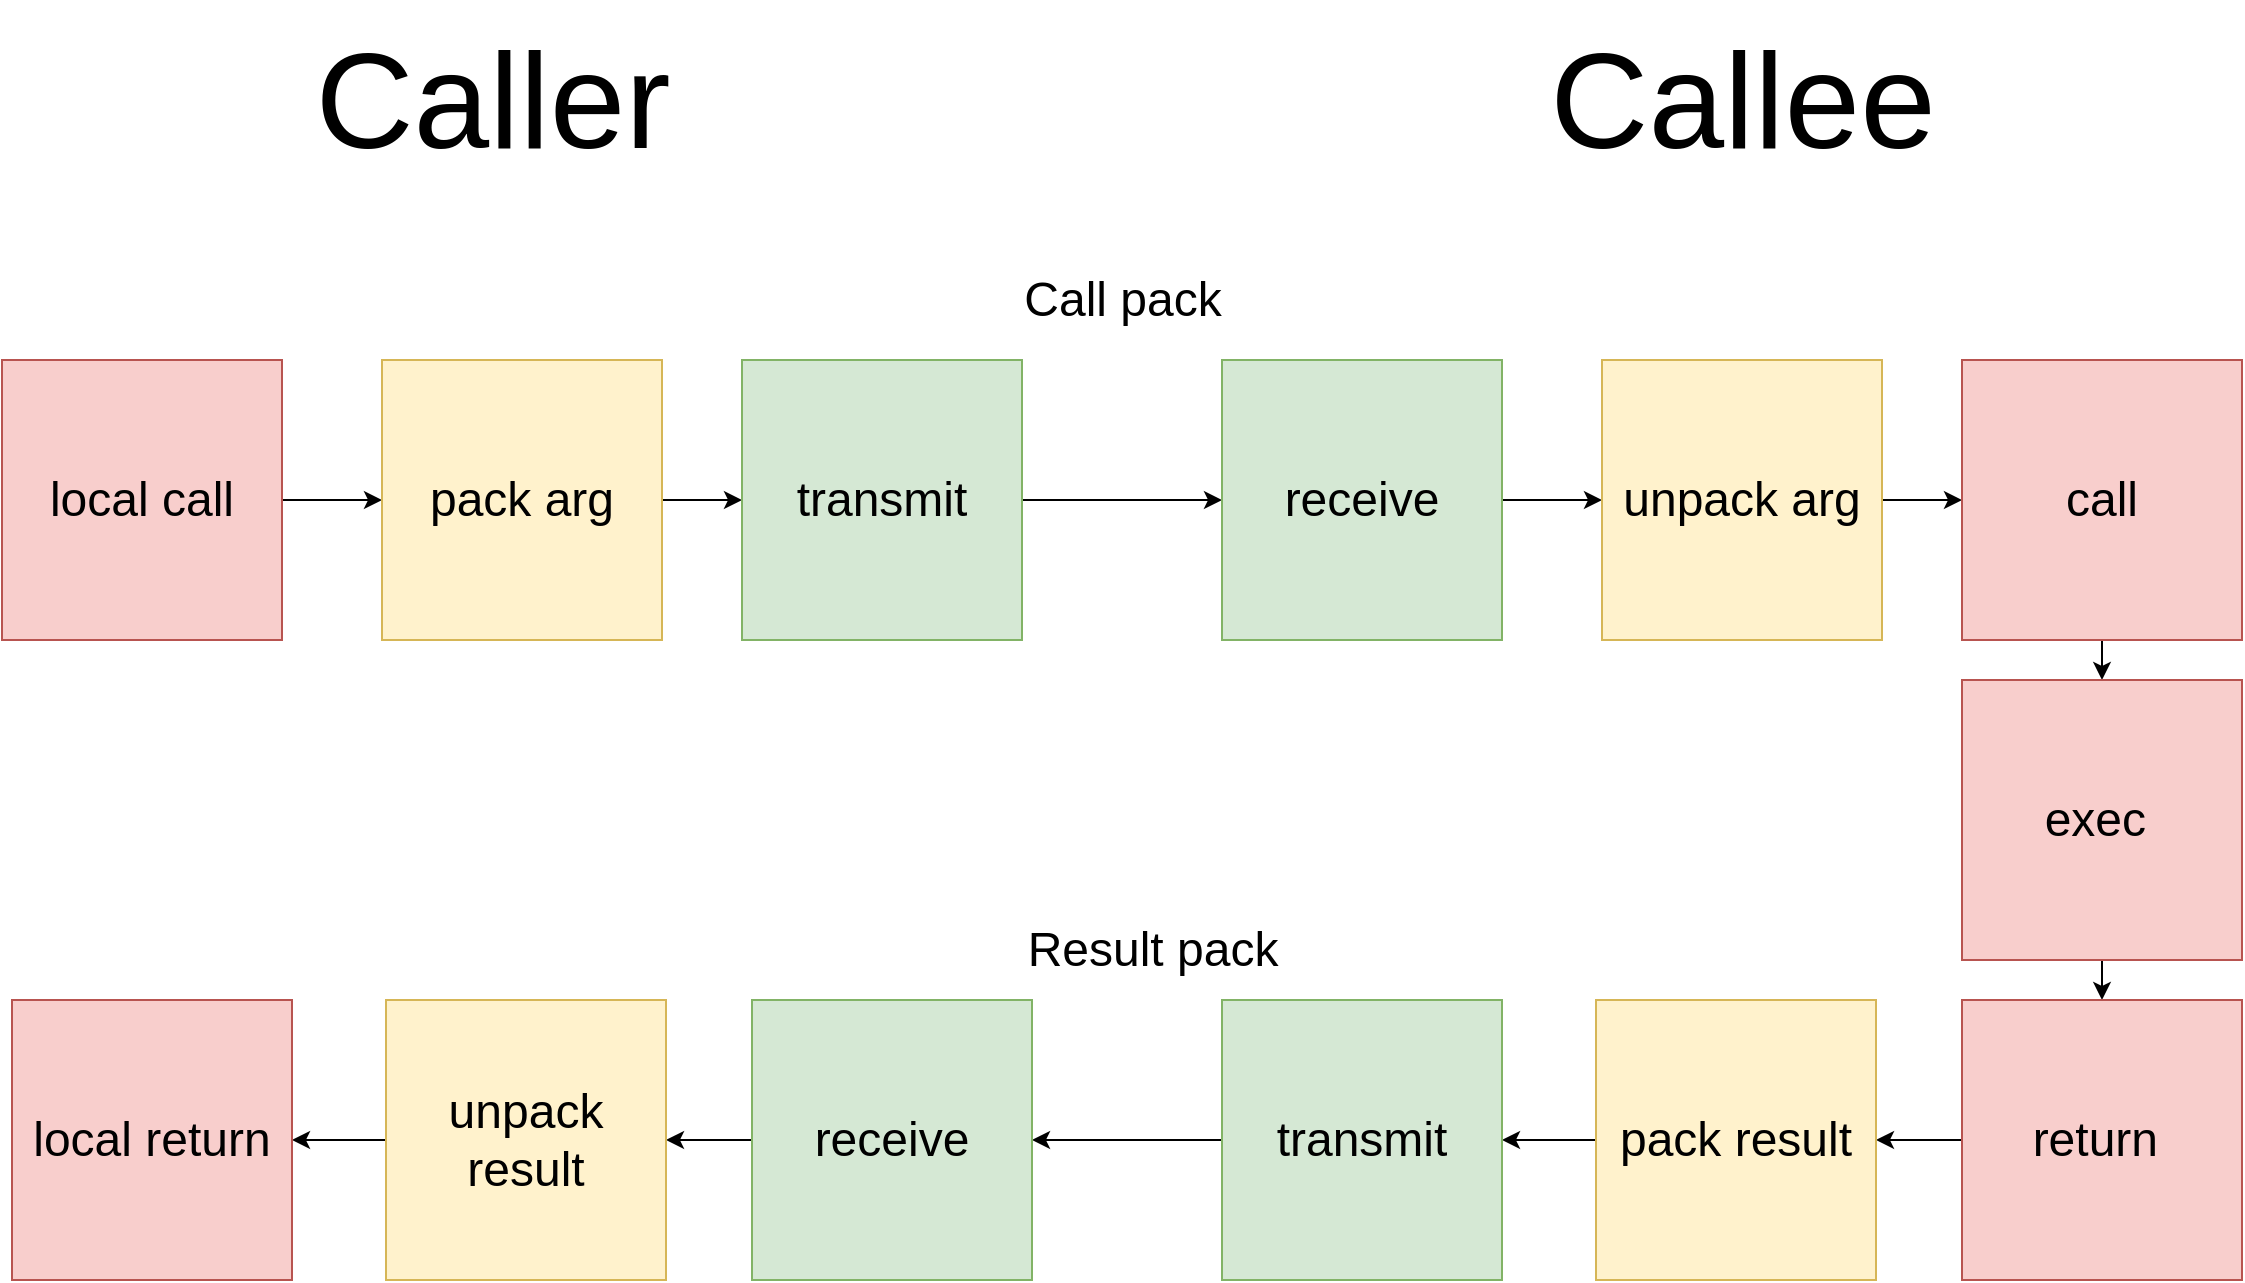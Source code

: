 <mxfile version="20.8.17" type="github">
  <diagram name="第 1 页" id="z8ZbWiGQ90LMEzYx-Std">
    <mxGraphModel dx="2868" dy="1528" grid="1" gridSize="10" guides="1" tooltips="1" connect="1" arrows="1" fold="1" page="1" pageScale="1" pageWidth="827" pageHeight="1169" math="0" shadow="0">
      <root>
        <mxCell id="0" />
        <mxCell id="1" parent="0" />
        <mxCell id="9Oh2fof_h4mSytCA4EJ6-2" style="edgeStyle=orthogonalEdgeStyle;rounded=0;orthogonalLoop=1;jettySize=auto;html=1;fontSize=24;entryX=0;entryY=0.5;entryDx=0;entryDy=0;" edge="1" parent="1" source="9Oh2fof_h4mSytCA4EJ6-1" target="9Oh2fof_h4mSytCA4EJ6-3">
          <mxGeometry relative="1" as="geometry">
            <mxPoint x="260" y="360" as="targetPoint" />
          </mxGeometry>
        </mxCell>
        <mxCell id="9Oh2fof_h4mSytCA4EJ6-1" value="&lt;font style=&quot;font-size: 24px;&quot;&gt;local call&lt;/font&gt;" style="whiteSpace=wrap;html=1;aspect=fixed;fillColor=#f8cecc;strokeColor=#b85450;" vertex="1" parent="1">
          <mxGeometry x="30" y="290" width="140" height="140" as="geometry" />
        </mxCell>
        <mxCell id="9Oh2fof_h4mSytCA4EJ6-5" style="edgeStyle=orthogonalEdgeStyle;rounded=0;orthogonalLoop=1;jettySize=auto;html=1;exitX=1;exitY=0.5;exitDx=0;exitDy=0;entryX=0;entryY=0.5;entryDx=0;entryDy=0;fontSize=24;" edge="1" parent="1" source="9Oh2fof_h4mSytCA4EJ6-3" target="9Oh2fof_h4mSytCA4EJ6-4">
          <mxGeometry relative="1" as="geometry" />
        </mxCell>
        <mxCell id="9Oh2fof_h4mSytCA4EJ6-3" value="&lt;font style=&quot;font-size: 24px;&quot;&gt;pack arg&lt;/font&gt;" style="whiteSpace=wrap;html=1;aspect=fixed;fillColor=#fff2cc;strokeColor=#d6b656;" vertex="1" parent="1">
          <mxGeometry x="220" y="290" width="140" height="140" as="geometry" />
        </mxCell>
        <mxCell id="9Oh2fof_h4mSytCA4EJ6-19" style="edgeStyle=orthogonalEdgeStyle;rounded=0;orthogonalLoop=1;jettySize=auto;html=1;exitX=1;exitY=0.5;exitDx=0;exitDy=0;entryX=0;entryY=0.5;entryDx=0;entryDy=0;fontSize=24;" edge="1" parent="1" source="9Oh2fof_h4mSytCA4EJ6-4" target="9Oh2fof_h4mSytCA4EJ6-7">
          <mxGeometry relative="1" as="geometry" />
        </mxCell>
        <mxCell id="9Oh2fof_h4mSytCA4EJ6-4" value="&lt;font style=&quot;font-size: 24px;&quot;&gt;transmit&lt;/font&gt;" style="whiteSpace=wrap;html=1;aspect=fixed;fillColor=#d5e8d4;strokeColor=#82b366;" vertex="1" parent="1">
          <mxGeometry x="400" y="290" width="140" height="140" as="geometry" />
        </mxCell>
        <mxCell id="9Oh2fof_h4mSytCA4EJ6-6" style="edgeStyle=orthogonalEdgeStyle;rounded=0;orthogonalLoop=1;jettySize=auto;html=1;fontSize=24;entryX=0;entryY=0.5;entryDx=0;entryDy=0;" edge="1" parent="1" source="9Oh2fof_h4mSytCA4EJ6-7" target="9Oh2fof_h4mSytCA4EJ6-9">
          <mxGeometry relative="1" as="geometry">
            <mxPoint x="870" y="360" as="targetPoint" />
          </mxGeometry>
        </mxCell>
        <mxCell id="9Oh2fof_h4mSytCA4EJ6-7" value="&lt;font style=&quot;font-size: 24px;&quot;&gt;receive&lt;/font&gt;" style="whiteSpace=wrap;html=1;aspect=fixed;fillColor=#d5e8d4;strokeColor=#82b366;" vertex="1" parent="1">
          <mxGeometry x="640" y="290" width="140" height="140" as="geometry" />
        </mxCell>
        <mxCell id="9Oh2fof_h4mSytCA4EJ6-8" style="edgeStyle=orthogonalEdgeStyle;rounded=0;orthogonalLoop=1;jettySize=auto;html=1;exitX=1;exitY=0.5;exitDx=0;exitDy=0;entryX=0;entryY=0.5;entryDx=0;entryDy=0;fontSize=24;" edge="1" parent="1" source="9Oh2fof_h4mSytCA4EJ6-9" target="9Oh2fof_h4mSytCA4EJ6-10">
          <mxGeometry relative="1" as="geometry" />
        </mxCell>
        <mxCell id="9Oh2fof_h4mSytCA4EJ6-9" value="&lt;font style=&quot;font-size: 24px;&quot;&gt;unpack arg&lt;/font&gt;" style="whiteSpace=wrap;html=1;aspect=fixed;fillColor=#fff2cc;strokeColor=#d6b656;" vertex="1" parent="1">
          <mxGeometry x="830" y="290" width="140" height="140" as="geometry" />
        </mxCell>
        <mxCell id="9Oh2fof_h4mSytCA4EJ6-13" style="edgeStyle=orthogonalEdgeStyle;rounded=0;orthogonalLoop=1;jettySize=auto;html=1;exitX=0.5;exitY=1;exitDx=0;exitDy=0;entryX=0.5;entryY=0;entryDx=0;entryDy=0;fontSize=24;" edge="1" parent="1" source="9Oh2fof_h4mSytCA4EJ6-10" target="9Oh2fof_h4mSytCA4EJ6-11">
          <mxGeometry relative="1" as="geometry" />
        </mxCell>
        <mxCell id="9Oh2fof_h4mSytCA4EJ6-10" value="&lt;font style=&quot;font-size: 24px;&quot;&gt;call&lt;/font&gt;" style="whiteSpace=wrap;html=1;aspect=fixed;fillColor=#f8cecc;strokeColor=#b85450;" vertex="1" parent="1">
          <mxGeometry x="1010" y="290" width="140" height="140" as="geometry" />
        </mxCell>
        <mxCell id="9Oh2fof_h4mSytCA4EJ6-14" style="edgeStyle=orthogonalEdgeStyle;rounded=0;orthogonalLoop=1;jettySize=auto;html=1;exitX=0.5;exitY=1;exitDx=0;exitDy=0;entryX=0.5;entryY=0;entryDx=0;entryDy=0;fontSize=24;" edge="1" parent="1" source="9Oh2fof_h4mSytCA4EJ6-11" target="9Oh2fof_h4mSytCA4EJ6-12">
          <mxGeometry relative="1" as="geometry" />
        </mxCell>
        <mxCell id="9Oh2fof_h4mSytCA4EJ6-11" value="&lt;font style=&quot;font-size: 24px;&quot;&gt;exec&amp;nbsp;&lt;/font&gt;" style="whiteSpace=wrap;html=1;aspect=fixed;fillColor=#f8cecc;strokeColor=#b85450;" vertex="1" parent="1">
          <mxGeometry x="1010" y="450" width="140" height="140" as="geometry" />
        </mxCell>
        <mxCell id="9Oh2fof_h4mSytCA4EJ6-16" style="edgeStyle=orthogonalEdgeStyle;rounded=0;orthogonalLoop=1;jettySize=auto;html=1;exitX=0;exitY=0.5;exitDx=0;exitDy=0;fontSize=24;entryX=1;entryY=0.5;entryDx=0;entryDy=0;" edge="1" parent="1" source="9Oh2fof_h4mSytCA4EJ6-12" target="9Oh2fof_h4mSytCA4EJ6-15">
          <mxGeometry relative="1" as="geometry">
            <mxPoint x="980" y="680.143" as="targetPoint" />
          </mxGeometry>
        </mxCell>
        <mxCell id="9Oh2fof_h4mSytCA4EJ6-12" value="&lt;font style=&quot;font-size: 24px;&quot;&gt;return&amp;nbsp;&lt;/font&gt;" style="whiteSpace=wrap;html=1;aspect=fixed;fillColor=#f8cecc;strokeColor=#b85450;" vertex="1" parent="1">
          <mxGeometry x="1010" y="610" width="140" height="140" as="geometry" />
        </mxCell>
        <mxCell id="9Oh2fof_h4mSytCA4EJ6-18" style="edgeStyle=orthogonalEdgeStyle;rounded=0;orthogonalLoop=1;jettySize=auto;html=1;entryX=1;entryY=0.5;entryDx=0;entryDy=0;fontSize=24;" edge="1" parent="1" source="9Oh2fof_h4mSytCA4EJ6-15" target="9Oh2fof_h4mSytCA4EJ6-17">
          <mxGeometry relative="1" as="geometry" />
        </mxCell>
        <mxCell id="9Oh2fof_h4mSytCA4EJ6-15" value="&lt;font style=&quot;font-size: 24px;&quot;&gt;pack result&lt;/font&gt;" style="whiteSpace=wrap;html=1;aspect=fixed;fillColor=#fff2cc;strokeColor=#d6b656;" vertex="1" parent="1">
          <mxGeometry x="827" y="610" width="140" height="140" as="geometry" />
        </mxCell>
        <mxCell id="9Oh2fof_h4mSytCA4EJ6-26" style="edgeStyle=orthogonalEdgeStyle;rounded=0;orthogonalLoop=1;jettySize=auto;html=1;exitX=0;exitY=0.5;exitDx=0;exitDy=0;entryX=1;entryY=0.5;entryDx=0;entryDy=0;fontSize=24;" edge="1" parent="1" source="9Oh2fof_h4mSytCA4EJ6-17" target="9Oh2fof_h4mSytCA4EJ6-23">
          <mxGeometry relative="1" as="geometry" />
        </mxCell>
        <mxCell id="9Oh2fof_h4mSytCA4EJ6-17" value="&lt;font style=&quot;font-size: 24px;&quot;&gt;transmit&lt;/font&gt;" style="whiteSpace=wrap;html=1;aspect=fixed;fillColor=#d5e8d4;strokeColor=#82b366;" vertex="1" parent="1">
          <mxGeometry x="640" y="610" width="140" height="140" as="geometry" />
        </mxCell>
        <mxCell id="9Oh2fof_h4mSytCA4EJ6-20" value="Call pack" style="text;html=1;align=center;verticalAlign=middle;resizable=0;points=[];autosize=1;strokeColor=none;fillColor=none;fontSize=24;" vertex="1" parent="1">
          <mxGeometry x="530" y="240" width="120" height="40" as="geometry" />
        </mxCell>
        <mxCell id="9Oh2fof_h4mSytCA4EJ6-27" style="edgeStyle=orthogonalEdgeStyle;rounded=0;orthogonalLoop=1;jettySize=auto;html=1;exitX=0;exitY=0.5;exitDx=0;exitDy=0;entryX=1;entryY=0.5;entryDx=0;entryDy=0;fontSize=24;" edge="1" parent="1" source="9Oh2fof_h4mSytCA4EJ6-23" target="9Oh2fof_h4mSytCA4EJ6-24">
          <mxGeometry relative="1" as="geometry" />
        </mxCell>
        <mxCell id="9Oh2fof_h4mSytCA4EJ6-23" value="&lt;font style=&quot;font-size: 24px;&quot;&gt;receive&lt;/font&gt;" style="whiteSpace=wrap;html=1;aspect=fixed;fillColor=#d5e8d4;strokeColor=#82b366;" vertex="1" parent="1">
          <mxGeometry x="405" y="610" width="140" height="140" as="geometry" />
        </mxCell>
        <mxCell id="9Oh2fof_h4mSytCA4EJ6-28" style="edgeStyle=orthogonalEdgeStyle;rounded=0;orthogonalLoop=1;jettySize=auto;html=1;entryX=1;entryY=0.5;entryDx=0;entryDy=0;fontSize=24;" edge="1" parent="1" source="9Oh2fof_h4mSytCA4EJ6-24" target="9Oh2fof_h4mSytCA4EJ6-25">
          <mxGeometry relative="1" as="geometry" />
        </mxCell>
        <mxCell id="9Oh2fof_h4mSytCA4EJ6-24" value="&lt;font style=&quot;font-size: 24px;&quot;&gt;unpack result&lt;/font&gt;" style="whiteSpace=wrap;html=1;aspect=fixed;fillColor=#fff2cc;strokeColor=#d6b656;" vertex="1" parent="1">
          <mxGeometry x="222" y="610" width="140" height="140" as="geometry" />
        </mxCell>
        <mxCell id="9Oh2fof_h4mSytCA4EJ6-25" value="&lt;font style=&quot;font-size: 24px;&quot;&gt;local return&lt;/font&gt;" style="whiteSpace=wrap;html=1;aspect=fixed;fillColor=#f8cecc;strokeColor=#b85450;" vertex="1" parent="1">
          <mxGeometry x="35" y="610" width="140" height="140" as="geometry" />
        </mxCell>
        <mxCell id="9Oh2fof_h4mSytCA4EJ6-29" value="Result pack" style="text;html=1;align=center;verticalAlign=middle;resizable=0;points=[];autosize=1;strokeColor=none;fillColor=none;fontSize=24;" vertex="1" parent="1">
          <mxGeometry x="530" y="565" width="150" height="40" as="geometry" />
        </mxCell>
        <mxCell id="9Oh2fof_h4mSytCA4EJ6-32" value="Caller" style="text;html=1;align=center;verticalAlign=middle;resizable=0;points=[];autosize=1;strokeColor=none;fillColor=none;fontSize=68;" vertex="1" parent="1">
          <mxGeometry x="175" y="110" width="200" height="100" as="geometry" />
        </mxCell>
        <mxCell id="9Oh2fof_h4mSytCA4EJ6-33" value="Callee" style="text;html=1;align=center;verticalAlign=middle;resizable=0;points=[];autosize=1;strokeColor=none;fillColor=none;fontSize=68;" vertex="1" parent="1">
          <mxGeometry x="790" y="110" width="220" height="100" as="geometry" />
        </mxCell>
      </root>
    </mxGraphModel>
  </diagram>
</mxfile>
